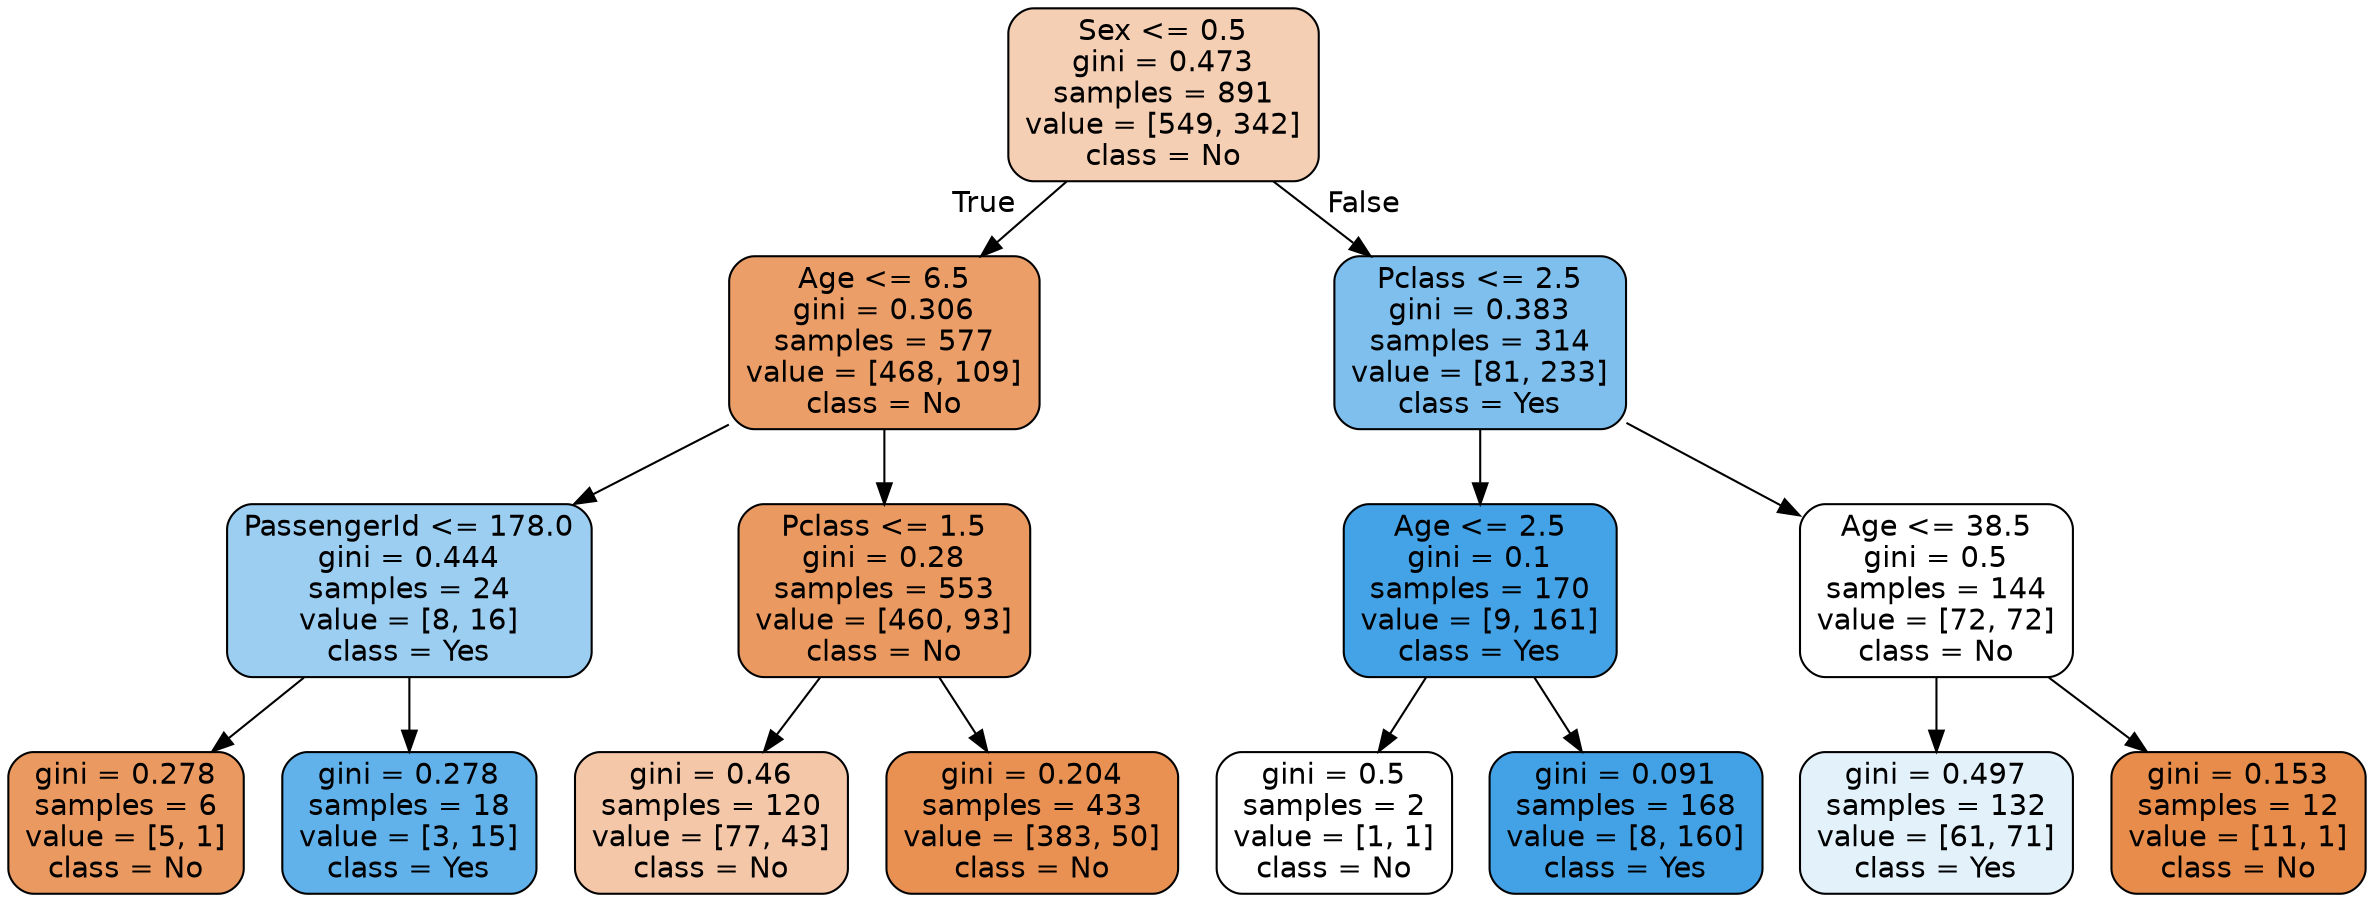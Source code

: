 digraph Tree {
node [shape=box, style="filled, rounded", color="black", fontname=helvetica] ;
edge [fontname=helvetica] ;
0 [label="Sex <= 0.5\ngini = 0.473\nsamples = 891\nvalue = [549, 342]\nclass = No", fillcolor="#f5cfb4"] ;
1 [label="Age <= 6.5\ngini = 0.306\nsamples = 577\nvalue = [468, 109]\nclass = No", fillcolor="#eb9e67"] ;
0 -> 1 [labeldistance=2.5, labelangle=45, headlabel="True"] ;
2 [label="PassengerId <= 178.0\ngini = 0.444\nsamples = 24\nvalue = [8, 16]\nclass = Yes", fillcolor="#9ccef2"] ;
1 -> 2 ;
3 [label="gini = 0.278\nsamples = 6\nvalue = [5, 1]\nclass = No", fillcolor="#ea9a61"] ;
2 -> 3 ;
4 [label="gini = 0.278\nsamples = 18\nvalue = [3, 15]\nclass = Yes", fillcolor="#61b1ea"] ;
2 -> 4 ;
5 [label="Pclass <= 1.5\ngini = 0.28\nsamples = 553\nvalue = [460, 93]\nclass = No", fillcolor="#ea9a61"] ;
1 -> 5 ;
6 [label="gini = 0.46\nsamples = 120\nvalue = [77, 43]\nclass = No", fillcolor="#f4c7a8"] ;
5 -> 6 ;
7 [label="gini = 0.204\nsamples = 433\nvalue = [383, 50]\nclass = No", fillcolor="#e89153"] ;
5 -> 7 ;
8 [label="Pclass <= 2.5\ngini = 0.383\nsamples = 314\nvalue = [81, 233]\nclass = Yes", fillcolor="#7ebfee"] ;
0 -> 8 [labeldistance=2.5, labelangle=-45, headlabel="False"] ;
9 [label="Age <= 2.5\ngini = 0.1\nsamples = 170\nvalue = [9, 161]\nclass = Yes", fillcolor="#44a2e6"] ;
8 -> 9 ;
10 [label="gini = 0.5\nsamples = 2\nvalue = [1, 1]\nclass = No", fillcolor="#ffffff"] ;
9 -> 10 ;
11 [label="gini = 0.091\nsamples = 168\nvalue = [8, 160]\nclass = Yes", fillcolor="#43a2e6"] ;
9 -> 11 ;
12 [label="Age <= 38.5\ngini = 0.5\nsamples = 144\nvalue = [72, 72]\nclass = No", fillcolor="#ffffff"] ;
8 -> 12 ;
13 [label="gini = 0.497\nsamples = 132\nvalue = [61, 71]\nclass = Yes", fillcolor="#e3f1fb"] ;
12 -> 13 ;
14 [label="gini = 0.153\nsamples = 12\nvalue = [11, 1]\nclass = No", fillcolor="#e78c4b"] ;
12 -> 14 ;
}
